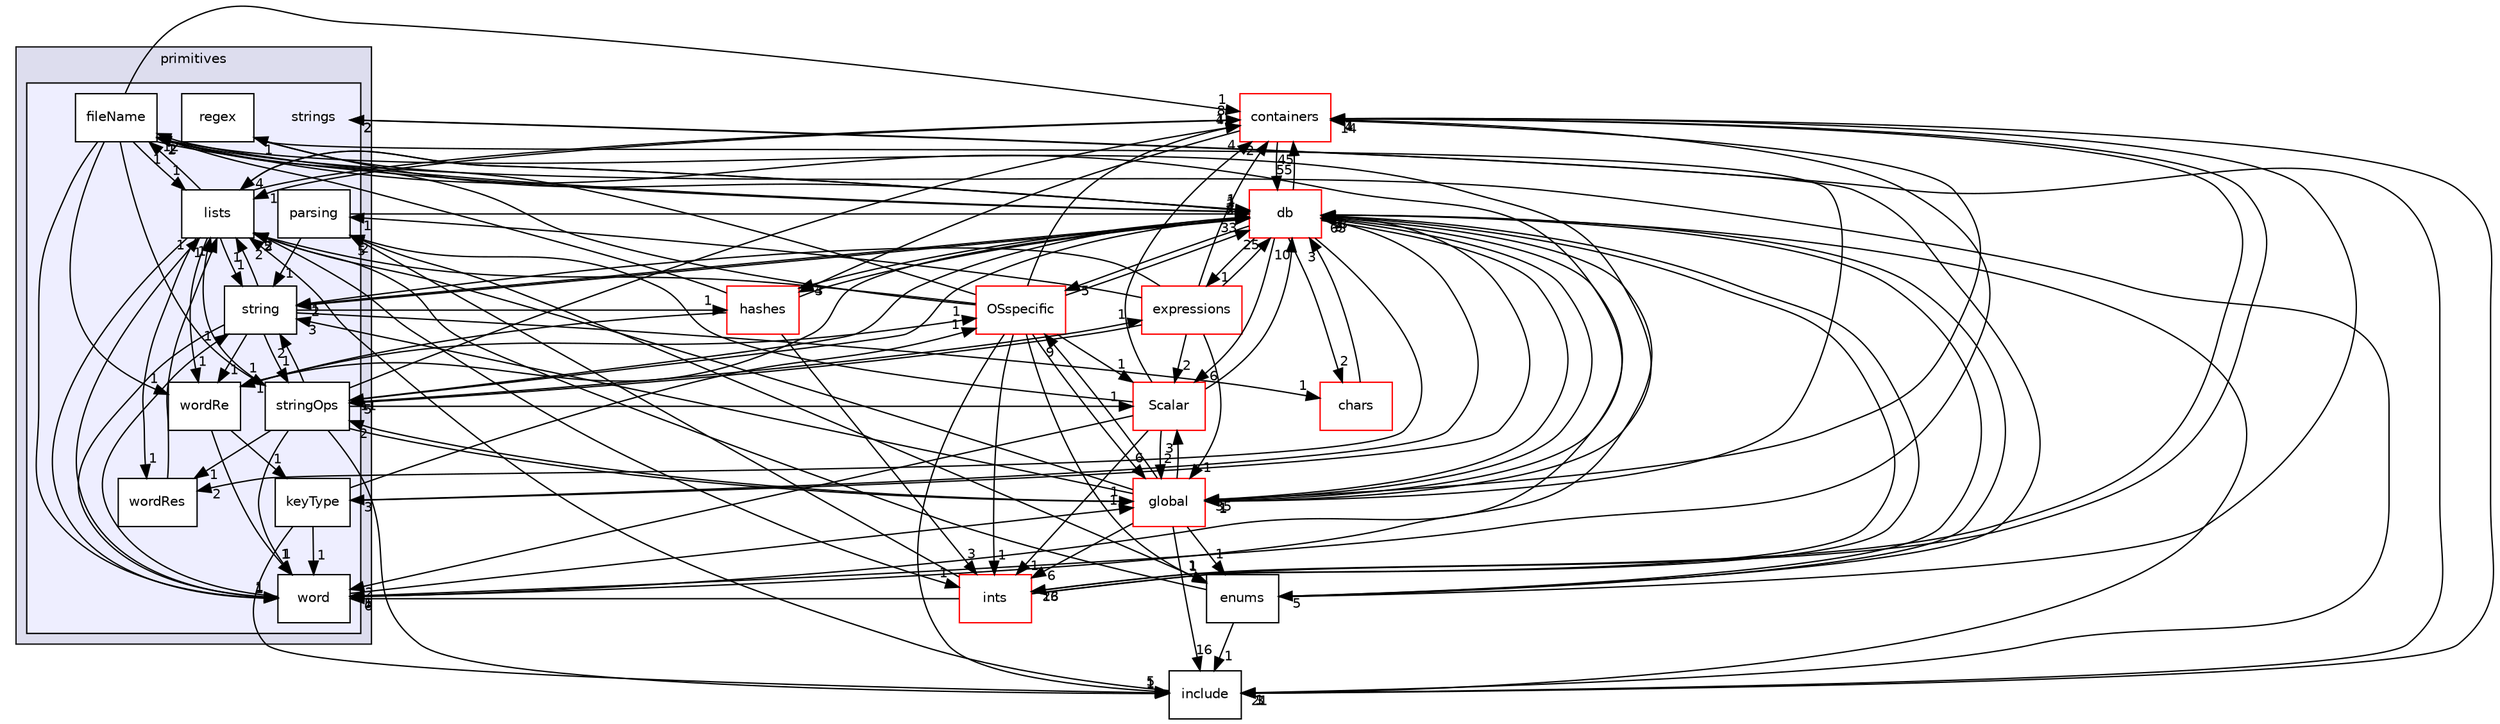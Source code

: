digraph "src/OpenFOAM/primitives/strings" {
  bgcolor=transparent;
  compound=true
  node [ fontsize="10", fontname="Helvetica"];
  edge [ labelfontsize="10", labelfontname="Helvetica"];
  subgraph clusterdir_3e50f45338116b169052b428016851aa {
    graph [ bgcolor="#ddddee", pencolor="black", label="primitives" fontname="Helvetica", fontsize="10", URL="dir_3e50f45338116b169052b428016851aa.html"]
  subgraph clusterdir_ce1ee507886310df0e74ee2e624fbc88 {
    graph [ bgcolor="#eeeeff", pencolor="black", label="" URL="dir_ce1ee507886310df0e74ee2e624fbc88.html"];
    dir_ce1ee507886310df0e74ee2e624fbc88 [shape=plaintext label="strings"];
    dir_e0766cf37aa68a893986759610a2c525 [shape=box label="fileName" color="black" fillcolor="white" style="filled" URL="dir_e0766cf37aa68a893986759610a2c525.html"];
    dir_a83eb367bf26e2d772c6532ab47f4fe7 [shape=box label="keyType" color="black" fillcolor="white" style="filled" URL="dir_a83eb367bf26e2d772c6532ab47f4fe7.html"];
    dir_3225460a2bc040f976df3516175e6565 [shape=box label="lists" color="black" fillcolor="white" style="filled" URL="dir_3225460a2bc040f976df3516175e6565.html"];
    dir_55ec58ee6b7e0baec45c0ce73e50465f [shape=box label="parsing" color="black" fillcolor="white" style="filled" URL="dir_55ec58ee6b7e0baec45c0ce73e50465f.html"];
    dir_2697cc2b9fbb7fc3fb7ad8014b07a712 [shape=box label="regex" color="black" fillcolor="white" style="filled" URL="dir_2697cc2b9fbb7fc3fb7ad8014b07a712.html"];
    dir_5d269f08fff917248372ebf5423c45f9 [shape=box label="string" color="black" fillcolor="white" style="filled" URL="dir_5d269f08fff917248372ebf5423c45f9.html"];
    dir_04595600e69ea764b416a13a9b2786bb [shape=box label="stringOps" color="black" fillcolor="white" style="filled" URL="dir_04595600e69ea764b416a13a9b2786bb.html"];
    dir_37e5616194788bea54b108232e896e64 [shape=box label="word" color="black" fillcolor="white" style="filled" URL="dir_37e5616194788bea54b108232e896e64.html"];
    dir_c3392db1efe9a2640802296c6b320902 [shape=box label="wordRe" color="black" fillcolor="white" style="filled" URL="dir_c3392db1efe9a2640802296c6b320902.html"];
    dir_9c3611b1fe23245bb1d7694d6d12a04b [shape=box label="wordRes" color="black" fillcolor="white" style="filled" URL="dir_9c3611b1fe23245bb1d7694d6d12a04b.html"];
  }
  }
  dir_19d0872053bde092be81d7fe3f56cbf7 [shape=box label="containers" color="red" URL="dir_19d0872053bde092be81d7fe3f56cbf7.html"];
  dir_b4f4914e791ff496381862f16be45bae [shape=box label="Scalar" color="red" URL="dir_b4f4914e791ff496381862f16be45bae.html"];
  dir_63c634f7a7cfd679ac26c67fb30fc32f [shape=box label="db" color="red" URL="dir_63c634f7a7cfd679ac26c67fb30fc32f.html"];
  dir_88dabb3705a9b13be16987836626f570 [shape=box label="chars" color="red" URL="dir_88dabb3705a9b13be16987836626f570.html"];
  dir_8583492183f4d27c76555f8f333dd07b [shape=box label="global" color="red" URL="dir_8583492183f4d27c76555f8f333dd07b.html"];
  dir_fa8eb60ad2eb9e73026ecc23442a4b28 [shape=box label="expressions" color="red" URL="dir_fa8eb60ad2eb9e73026ecc23442a4b28.html"];
  dir_e954e9f5966bc1c681a414ec8bd0ee15 [shape=box label="include" URL="dir_e954e9f5966bc1c681a414ec8bd0ee15.html"];
  dir_086c067a0e64eeb439d30ae0c44248d8 [shape=box label="ints" color="red" URL="dir_086c067a0e64eeb439d30ae0c44248d8.html"];
  dir_b997e59254caaf3bad833df621f73e31 [shape=box label="enums" URL="dir_b997e59254caaf3bad833df621f73e31.html"];
  dir_4283faa153a5178e565ef547cd992a0a [shape=box label="hashes" color="red" URL="dir_4283faa153a5178e565ef547cd992a0a.html"];
  dir_1e7df7a7407fc4618be5c18f76eb7b99 [shape=box label="OSspecific" color="red" URL="dir_1e7df7a7407fc4618be5c18f76eb7b99.html"];
  dir_04595600e69ea764b416a13a9b2786bb->dir_19d0872053bde092be81d7fe3f56cbf7 [headlabel="1", labeldistance=1.5 headhref="dir_002738_002156.html"];
  dir_04595600e69ea764b416a13a9b2786bb->dir_5d269f08fff917248372ebf5423c45f9 [headlabel="2", labeldistance=1.5 headhref="dir_002738_002737.html"];
  dir_04595600e69ea764b416a13a9b2786bb->dir_9c3611b1fe23245bb1d7694d6d12a04b [headlabel="1", labeldistance=1.5 headhref="dir_002738_002741.html"];
  dir_04595600e69ea764b416a13a9b2786bb->dir_3225460a2bc040f976df3516175e6565 [headlabel="1", labeldistance=1.5 headhref="dir_002738_002734.html"];
  dir_04595600e69ea764b416a13a9b2786bb->dir_37e5616194788bea54b108232e896e64 [headlabel="1", labeldistance=1.5 headhref="dir_002738_002739.html"];
  dir_04595600e69ea764b416a13a9b2786bb->dir_b4f4914e791ff496381862f16be45bae [headlabel="1", labeldistance=1.5 headhref="dir_002738_002711.html"];
  dir_04595600e69ea764b416a13a9b2786bb->dir_63c634f7a7cfd679ac26c67fb30fc32f [headlabel="7", labeldistance=1.5 headhref="dir_002738_002218.html"];
  dir_04595600e69ea764b416a13a9b2786bb->dir_8583492183f4d27c76555f8f333dd07b [headlabel="1", labeldistance=1.5 headhref="dir_002738_002385.html"];
  dir_04595600e69ea764b416a13a9b2786bb->dir_fa8eb60ad2eb9e73026ecc23442a4b28 [headlabel="1", labeldistance=1.5 headhref="dir_002738_002297.html"];
  dir_04595600e69ea764b416a13a9b2786bb->dir_e954e9f5966bc1c681a414ec8bd0ee15 [headlabel="1", labeldistance=1.5 headhref="dir_002738_002418.html"];
  dir_e0766cf37aa68a893986759610a2c525->dir_04595600e69ea764b416a13a9b2786bb [headlabel="1", labeldistance=1.5 headhref="dir_002732_002738.html"];
  dir_e0766cf37aa68a893986759610a2c525->dir_19d0872053bde092be81d7fe3f56cbf7 [headlabel="1", labeldistance=1.5 headhref="dir_002732_002156.html"];
  dir_e0766cf37aa68a893986759610a2c525->dir_c3392db1efe9a2640802296c6b320902 [headlabel="1", labeldistance=1.5 headhref="dir_002732_002740.html"];
  dir_e0766cf37aa68a893986759610a2c525->dir_3225460a2bc040f976df3516175e6565 [headlabel="1", labeldistance=1.5 headhref="dir_002732_002734.html"];
  dir_e0766cf37aa68a893986759610a2c525->dir_37e5616194788bea54b108232e896e64 [headlabel="1", labeldistance=1.5 headhref="dir_002732_002739.html"];
  dir_e0766cf37aa68a893986759610a2c525->dir_63c634f7a7cfd679ac26c67fb30fc32f [headlabel="1", labeldistance=1.5 headhref="dir_002732_002218.html"];
  dir_e0766cf37aa68a893986759610a2c525->dir_8583492183f4d27c76555f8f333dd07b [headlabel="1", labeldistance=1.5 headhref="dir_002732_002385.html"];
  dir_e0766cf37aa68a893986759610a2c525->dir_e954e9f5966bc1c681a414ec8bd0ee15 [headlabel="1", labeldistance=1.5 headhref="dir_002732_002418.html"];
  dir_19d0872053bde092be81d7fe3f56cbf7->dir_3225460a2bc040f976df3516175e6565 [headlabel="1", labeldistance=1.5 headhref="dir_002156_002734.html"];
  dir_19d0872053bde092be81d7fe3f56cbf7->dir_37e5616194788bea54b108232e896e64 [headlabel="1", labeldistance=1.5 headhref="dir_002156_002739.html"];
  dir_19d0872053bde092be81d7fe3f56cbf7->dir_63c634f7a7cfd679ac26c67fb30fc32f [headlabel="55", labeldistance=1.5 headhref="dir_002156_002218.html"];
  dir_19d0872053bde092be81d7fe3f56cbf7->dir_e954e9f5966bc1c681a414ec8bd0ee15 [headlabel="3", labeldistance=1.5 headhref="dir_002156_002418.html"];
  dir_19d0872053bde092be81d7fe3f56cbf7->dir_086c067a0e64eeb439d30ae0c44248d8 [headlabel="23", labeldistance=1.5 headhref="dir_002156_002677.html"];
  dir_19d0872053bde092be81d7fe3f56cbf7->dir_4283faa153a5178e565ef547cd992a0a [headlabel="3", labeldistance=1.5 headhref="dir_002156_002673.html"];
  dir_5d269f08fff917248372ebf5423c45f9->dir_04595600e69ea764b416a13a9b2786bb [headlabel="1", labeldistance=1.5 headhref="dir_002737_002738.html"];
  dir_5d269f08fff917248372ebf5423c45f9->dir_c3392db1efe9a2640802296c6b320902 [headlabel="1", labeldistance=1.5 headhref="dir_002737_002740.html"];
  dir_5d269f08fff917248372ebf5423c45f9->dir_3225460a2bc040f976df3516175e6565 [headlabel="1", labeldistance=1.5 headhref="dir_002737_002734.html"];
  dir_5d269f08fff917248372ebf5423c45f9->dir_37e5616194788bea54b108232e896e64 [headlabel="1", labeldistance=1.5 headhref="dir_002737_002739.html"];
  dir_5d269f08fff917248372ebf5423c45f9->dir_63c634f7a7cfd679ac26c67fb30fc32f [headlabel="3", labeldistance=1.5 headhref="dir_002737_002218.html"];
  dir_5d269f08fff917248372ebf5423c45f9->dir_88dabb3705a9b13be16987836626f570 [headlabel="1", labeldistance=1.5 headhref="dir_002737_002638.html"];
  dir_5d269f08fff917248372ebf5423c45f9->dir_4283faa153a5178e565ef547cd992a0a [headlabel="1", labeldistance=1.5 headhref="dir_002737_002673.html"];
  dir_9c3611b1fe23245bb1d7694d6d12a04b->dir_3225460a2bc040f976df3516175e6565 [headlabel="1", labeldistance=1.5 headhref="dir_002741_002734.html"];
  dir_c3392db1efe9a2640802296c6b320902->dir_a83eb367bf26e2d772c6532ab47f4fe7 [headlabel="1", labeldistance=1.5 headhref="dir_002740_002733.html"];
  dir_c3392db1efe9a2640802296c6b320902->dir_37e5616194788bea54b108232e896e64 [headlabel="1", labeldistance=1.5 headhref="dir_002740_002739.html"];
  dir_c3392db1efe9a2640802296c6b320902->dir_63c634f7a7cfd679ac26c67fb30fc32f [headlabel="2", labeldistance=1.5 headhref="dir_002740_002218.html"];
  dir_c3392db1efe9a2640802296c6b320902->dir_1e7df7a7407fc4618be5c18f76eb7b99 [headlabel="1", labeldistance=1.5 headhref="dir_002740_002944.html"];
  dir_3225460a2bc040f976df3516175e6565->dir_e0766cf37aa68a893986759610a2c525 [headlabel="1", labeldistance=1.5 headhref="dir_002734_002732.html"];
  dir_3225460a2bc040f976df3516175e6565->dir_19d0872053bde092be81d7fe3f56cbf7 [headlabel="8", labeldistance=1.5 headhref="dir_002734_002156.html"];
  dir_3225460a2bc040f976df3516175e6565->dir_5d269f08fff917248372ebf5423c45f9 [headlabel="1", labeldistance=1.5 headhref="dir_002734_002737.html"];
  dir_3225460a2bc040f976df3516175e6565->dir_9c3611b1fe23245bb1d7694d6d12a04b [headlabel="1", labeldistance=1.5 headhref="dir_002734_002741.html"];
  dir_3225460a2bc040f976df3516175e6565->dir_c3392db1efe9a2640802296c6b320902 [headlabel="1", labeldistance=1.5 headhref="dir_002734_002740.html"];
  dir_3225460a2bc040f976df3516175e6565->dir_37e5616194788bea54b108232e896e64 [headlabel="1", labeldistance=1.5 headhref="dir_002734_002739.html"];
  dir_3225460a2bc040f976df3516175e6565->dir_63c634f7a7cfd679ac26c67fb30fc32f [headlabel="1", labeldistance=1.5 headhref="dir_002734_002218.html"];
  dir_3225460a2bc040f976df3516175e6565->dir_086c067a0e64eeb439d30ae0c44248d8 [headlabel="1", labeldistance=1.5 headhref="dir_002734_002677.html"];
  dir_a83eb367bf26e2d772c6532ab47f4fe7->dir_37e5616194788bea54b108232e896e64 [headlabel="1", labeldistance=1.5 headhref="dir_002733_002739.html"];
  dir_a83eb367bf26e2d772c6532ab47f4fe7->dir_63c634f7a7cfd679ac26c67fb30fc32f [headlabel="1", labeldistance=1.5 headhref="dir_002733_002218.html"];
  dir_a83eb367bf26e2d772c6532ab47f4fe7->dir_e954e9f5966bc1c681a414ec8bd0ee15 [headlabel="1", labeldistance=1.5 headhref="dir_002733_002418.html"];
  dir_a83eb367bf26e2d772c6532ab47f4fe7->dir_1e7df7a7407fc4618be5c18f76eb7b99 [headlabel="1", labeldistance=1.5 headhref="dir_002733_002944.html"];
  dir_37e5616194788bea54b108232e896e64->dir_5d269f08fff917248372ebf5423c45f9 [headlabel="1", labeldistance=1.5 headhref="dir_002739_002737.html"];
  dir_37e5616194788bea54b108232e896e64->dir_3225460a2bc040f976df3516175e6565 [headlabel="1", labeldistance=1.5 headhref="dir_002739_002734.html"];
  dir_37e5616194788bea54b108232e896e64->dir_63c634f7a7cfd679ac26c67fb30fc32f [headlabel="3", labeldistance=1.5 headhref="dir_002739_002218.html"];
  dir_37e5616194788bea54b108232e896e64->dir_8583492183f4d27c76555f8f333dd07b [headlabel="1", labeldistance=1.5 headhref="dir_002739_002385.html"];
  dir_b4f4914e791ff496381862f16be45bae->dir_19d0872053bde092be81d7fe3f56cbf7 [headlabel="4", labeldistance=1.5 headhref="dir_002711_002156.html"];
  dir_b4f4914e791ff496381862f16be45bae->dir_37e5616194788bea54b108232e896e64 [headlabel="2", labeldistance=1.5 headhref="dir_002711_002739.html"];
  dir_b4f4914e791ff496381862f16be45bae->dir_63c634f7a7cfd679ac26c67fb30fc32f [headlabel="10", labeldistance=1.5 headhref="dir_002711_002218.html"];
  dir_b4f4914e791ff496381862f16be45bae->dir_8583492183f4d27c76555f8f333dd07b [headlabel="2", labeldistance=1.5 headhref="dir_002711_002385.html"];
  dir_b4f4914e791ff496381862f16be45bae->dir_55ec58ee6b7e0baec45c0ce73e50465f [headlabel="2", labeldistance=1.5 headhref="dir_002711_002735.html"];
  dir_b4f4914e791ff496381862f16be45bae->dir_086c067a0e64eeb439d30ae0c44248d8 [headlabel="1", labeldistance=1.5 headhref="dir_002711_002677.html"];
  dir_63c634f7a7cfd679ac26c67fb30fc32f->dir_04595600e69ea764b416a13a9b2786bb [headlabel="11", labeldistance=1.5 headhref="dir_002218_002738.html"];
  dir_63c634f7a7cfd679ac26c67fb30fc32f->dir_e0766cf37aa68a893986759610a2c525 [headlabel="12", labeldistance=1.5 headhref="dir_002218_002732.html"];
  dir_63c634f7a7cfd679ac26c67fb30fc32f->dir_19d0872053bde092be81d7fe3f56cbf7 [headlabel="45", labeldistance=1.5 headhref="dir_002218_002156.html"];
  dir_63c634f7a7cfd679ac26c67fb30fc32f->dir_5d269f08fff917248372ebf5423c45f9 [headlabel="2", labeldistance=1.5 headhref="dir_002218_002737.html"];
  dir_63c634f7a7cfd679ac26c67fb30fc32f->dir_9c3611b1fe23245bb1d7694d6d12a04b [headlabel="2", labeldistance=1.5 headhref="dir_002218_002741.html"];
  dir_63c634f7a7cfd679ac26c67fb30fc32f->dir_3225460a2bc040f976df3516175e6565 [headlabel="4", labeldistance=1.5 headhref="dir_002218_002734.html"];
  dir_63c634f7a7cfd679ac26c67fb30fc32f->dir_a83eb367bf26e2d772c6532ab47f4fe7 [headlabel="3", labeldistance=1.5 headhref="dir_002218_002733.html"];
  dir_63c634f7a7cfd679ac26c67fb30fc32f->dir_37e5616194788bea54b108232e896e64 [headlabel="5", labeldistance=1.5 headhref="dir_002218_002739.html"];
  dir_63c634f7a7cfd679ac26c67fb30fc32f->dir_b4f4914e791ff496381862f16be45bae [headlabel="6", labeldistance=1.5 headhref="dir_002218_002711.html"];
  dir_63c634f7a7cfd679ac26c67fb30fc32f->dir_88dabb3705a9b13be16987836626f570 [headlabel="2", labeldistance=1.5 headhref="dir_002218_002638.html"];
  dir_63c634f7a7cfd679ac26c67fb30fc32f->dir_8583492183f4d27c76555f8f333dd07b [headlabel="35", labeldistance=1.5 headhref="dir_002218_002385.html"];
  dir_63c634f7a7cfd679ac26c67fb30fc32f->dir_fa8eb60ad2eb9e73026ecc23442a4b28 [headlabel="1", labeldistance=1.5 headhref="dir_002218_002297.html"];
  dir_63c634f7a7cfd679ac26c67fb30fc32f->dir_e954e9f5966bc1c681a414ec8bd0ee15 [headlabel="21", labeldistance=1.5 headhref="dir_002218_002418.html"];
  dir_63c634f7a7cfd679ac26c67fb30fc32f->dir_086c067a0e64eeb439d30ae0c44248d8 [headlabel="16", labeldistance=1.5 headhref="dir_002218_002677.html"];
  dir_63c634f7a7cfd679ac26c67fb30fc32f->dir_b997e59254caaf3bad833df621f73e31 [headlabel="5", labeldistance=1.5 headhref="dir_002218_002648.html"];
  dir_63c634f7a7cfd679ac26c67fb30fc32f->dir_4283faa153a5178e565ef547cd992a0a [headlabel="4", labeldistance=1.5 headhref="dir_002218_002673.html"];
  dir_63c634f7a7cfd679ac26c67fb30fc32f->dir_1e7df7a7407fc4618be5c18f76eb7b99 [headlabel="5", labeldistance=1.5 headhref="dir_002218_002944.html"];
  dir_88dabb3705a9b13be16987836626f570->dir_63c634f7a7cfd679ac26c67fb30fc32f [headlabel="3", labeldistance=1.5 headhref="dir_002638_002218.html"];
  dir_8583492183f4d27c76555f8f333dd07b->dir_04595600e69ea764b416a13a9b2786bb [headlabel="2", labeldistance=1.5 headhref="dir_002385_002738.html"];
  dir_8583492183f4d27c76555f8f333dd07b->dir_e0766cf37aa68a893986759610a2c525 [headlabel="2", labeldistance=1.5 headhref="dir_002385_002732.html"];
  dir_8583492183f4d27c76555f8f333dd07b->dir_19d0872053bde092be81d7fe3f56cbf7 [headlabel="14", labeldistance=1.5 headhref="dir_002385_002156.html"];
  dir_8583492183f4d27c76555f8f333dd07b->dir_5d269f08fff917248372ebf5423c45f9 [headlabel="3", labeldistance=1.5 headhref="dir_002385_002737.html"];
  dir_8583492183f4d27c76555f8f333dd07b->dir_3225460a2bc040f976df3516175e6565 [headlabel="5", labeldistance=1.5 headhref="dir_002385_002734.html"];
  dir_8583492183f4d27c76555f8f333dd07b->dir_b4f4914e791ff496381862f16be45bae [headlabel="3", labeldistance=1.5 headhref="dir_002385_002711.html"];
  dir_8583492183f4d27c76555f8f333dd07b->dir_63c634f7a7cfd679ac26c67fb30fc32f [headlabel="63", labeldistance=1.5 headhref="dir_002385_002218.html"];
  dir_8583492183f4d27c76555f8f333dd07b->dir_e954e9f5966bc1c681a414ec8bd0ee15 [headlabel="16", labeldistance=1.5 headhref="dir_002385_002418.html"];
  dir_8583492183f4d27c76555f8f333dd07b->dir_086c067a0e64eeb439d30ae0c44248d8 [headlabel="6", labeldistance=1.5 headhref="dir_002385_002677.html"];
  dir_8583492183f4d27c76555f8f333dd07b->dir_b997e59254caaf3bad833df621f73e31 [headlabel="1", labeldistance=1.5 headhref="dir_002385_002648.html"];
  dir_8583492183f4d27c76555f8f333dd07b->dir_1e7df7a7407fc4618be5c18f76eb7b99 [headlabel="9", labeldistance=1.5 headhref="dir_002385_002944.html"];
  dir_fa8eb60ad2eb9e73026ecc23442a4b28->dir_04595600e69ea764b416a13a9b2786bb [headlabel="5", labeldistance=1.5 headhref="dir_002297_002738.html"];
  dir_fa8eb60ad2eb9e73026ecc23442a4b28->dir_19d0872053bde092be81d7fe3f56cbf7 [headlabel="2", labeldistance=1.5 headhref="dir_002297_002156.html"];
  dir_fa8eb60ad2eb9e73026ecc23442a4b28->dir_5d269f08fff917248372ebf5423c45f9 [headlabel="1", labeldistance=1.5 headhref="dir_002297_002737.html"];
  dir_fa8eb60ad2eb9e73026ecc23442a4b28->dir_b4f4914e791ff496381862f16be45bae [headlabel="2", labeldistance=1.5 headhref="dir_002297_002711.html"];
  dir_fa8eb60ad2eb9e73026ecc23442a4b28->dir_63c634f7a7cfd679ac26c67fb30fc32f [headlabel="25", labeldistance=1.5 headhref="dir_002297_002218.html"];
  dir_fa8eb60ad2eb9e73026ecc23442a4b28->dir_8583492183f4d27c76555f8f333dd07b [headlabel="1", labeldistance=1.5 headhref="dir_002297_002385.html"];
  dir_fa8eb60ad2eb9e73026ecc23442a4b28->dir_55ec58ee6b7e0baec45c0ce73e50465f [headlabel="1", labeldistance=1.5 headhref="dir_002297_002735.html"];
  dir_2697cc2b9fbb7fc3fb7ad8014b07a712->dir_63c634f7a7cfd679ac26c67fb30fc32f [headlabel="1", labeldistance=1.5 headhref="dir_002736_002218.html"];
  dir_2697cc2b9fbb7fc3fb7ad8014b07a712->dir_8583492183f4d27c76555f8f333dd07b [headlabel="1", labeldistance=1.5 headhref="dir_002736_002385.html"];
  dir_e954e9f5966bc1c681a414ec8bd0ee15->dir_ce1ee507886310df0e74ee2e624fbc88 [headlabel="2", labeldistance=1.5 headhref="dir_002418_002731.html"];
  dir_e954e9f5966bc1c681a414ec8bd0ee15->dir_3225460a2bc040f976df3516175e6565 [headlabel="2", labeldistance=1.5 headhref="dir_002418_002734.html"];
  dir_55ec58ee6b7e0baec45c0ce73e50465f->dir_5d269f08fff917248372ebf5423c45f9 [headlabel="1", labeldistance=1.5 headhref="dir_002735_002737.html"];
  dir_55ec58ee6b7e0baec45c0ce73e50465f->dir_63c634f7a7cfd679ac26c67fb30fc32f [headlabel="3", labeldistance=1.5 headhref="dir_002735_002218.html"];
  dir_55ec58ee6b7e0baec45c0ce73e50465f->dir_b997e59254caaf3bad833df621f73e31 [headlabel="1", labeldistance=1.5 headhref="dir_002735_002648.html"];
  dir_086c067a0e64eeb439d30ae0c44248d8->dir_19d0872053bde092be81d7fe3f56cbf7 [headlabel="4", labeldistance=1.5 headhref="dir_002677_002156.html"];
  dir_086c067a0e64eeb439d30ae0c44248d8->dir_37e5616194788bea54b108232e896e64 [headlabel="6", labeldistance=1.5 headhref="dir_002677_002739.html"];
  dir_086c067a0e64eeb439d30ae0c44248d8->dir_63c634f7a7cfd679ac26c67fb30fc32f [headlabel="18", labeldistance=1.5 headhref="dir_002677_002218.html"];
  dir_086c067a0e64eeb439d30ae0c44248d8->dir_55ec58ee6b7e0baec45c0ce73e50465f [headlabel="5", labeldistance=1.5 headhref="dir_002677_002735.html"];
  dir_b997e59254caaf3bad833df621f73e31->dir_19d0872053bde092be81d7fe3f56cbf7 [headlabel="1", labeldistance=1.5 headhref="dir_002648_002156.html"];
  dir_b997e59254caaf3bad833df621f73e31->dir_ce1ee507886310df0e74ee2e624fbc88 [headlabel="2", labeldistance=1.5 headhref="dir_002648_002731.html"];
  dir_b997e59254caaf3bad833df621f73e31->dir_3225460a2bc040f976df3516175e6565 [headlabel="2", labeldistance=1.5 headhref="dir_002648_002734.html"];
  dir_b997e59254caaf3bad833df621f73e31->dir_63c634f7a7cfd679ac26c67fb30fc32f [headlabel="2", labeldistance=1.5 headhref="dir_002648_002218.html"];
  dir_b997e59254caaf3bad833df621f73e31->dir_e954e9f5966bc1c681a414ec8bd0ee15 [headlabel="1", labeldistance=1.5 headhref="dir_002648_002418.html"];
  dir_4283faa153a5178e565ef547cd992a0a->dir_e0766cf37aa68a893986759610a2c525 [headlabel="1", labeldistance=1.5 headhref="dir_002673_002732.html"];
  dir_4283faa153a5178e565ef547cd992a0a->dir_c3392db1efe9a2640802296c6b320902 [headlabel="1", labeldistance=1.5 headhref="dir_002673_002740.html"];
  dir_4283faa153a5178e565ef547cd992a0a->dir_63c634f7a7cfd679ac26c67fb30fc32f [headlabel="2", labeldistance=1.5 headhref="dir_002673_002218.html"];
  dir_4283faa153a5178e565ef547cd992a0a->dir_086c067a0e64eeb439d30ae0c44248d8 [headlabel="3", labeldistance=1.5 headhref="dir_002673_002677.html"];
  dir_1e7df7a7407fc4618be5c18f76eb7b99->dir_e0766cf37aa68a893986759610a2c525 [headlabel="2", labeldistance=1.5 headhref="dir_002944_002732.html"];
  dir_1e7df7a7407fc4618be5c18f76eb7b99->dir_19d0872053bde092be81d7fe3f56cbf7 [headlabel="4", labeldistance=1.5 headhref="dir_002944_002156.html"];
  dir_1e7df7a7407fc4618be5c18f76eb7b99->dir_3225460a2bc040f976df3516175e6565 [headlabel="2", labeldistance=1.5 headhref="dir_002944_002734.html"];
  dir_1e7df7a7407fc4618be5c18f76eb7b99->dir_b4f4914e791ff496381862f16be45bae [headlabel="1", labeldistance=1.5 headhref="dir_002944_002711.html"];
  dir_1e7df7a7407fc4618be5c18f76eb7b99->dir_63c634f7a7cfd679ac26c67fb30fc32f [headlabel="33", labeldistance=1.5 headhref="dir_002944_002218.html"];
  dir_1e7df7a7407fc4618be5c18f76eb7b99->dir_8583492183f4d27c76555f8f333dd07b [headlabel="6", labeldistance=1.5 headhref="dir_002944_002385.html"];
  dir_1e7df7a7407fc4618be5c18f76eb7b99->dir_2697cc2b9fbb7fc3fb7ad8014b07a712 [headlabel="1", labeldistance=1.5 headhref="dir_002944_002736.html"];
  dir_1e7df7a7407fc4618be5c18f76eb7b99->dir_e954e9f5966bc1c681a414ec8bd0ee15 [headlabel="5", labeldistance=1.5 headhref="dir_002944_002418.html"];
  dir_1e7df7a7407fc4618be5c18f76eb7b99->dir_086c067a0e64eeb439d30ae0c44248d8 [headlabel="1", labeldistance=1.5 headhref="dir_002944_002677.html"];
  dir_1e7df7a7407fc4618be5c18f76eb7b99->dir_b997e59254caaf3bad833df621f73e31 [headlabel="1", labeldistance=1.5 headhref="dir_002944_002648.html"];
}
